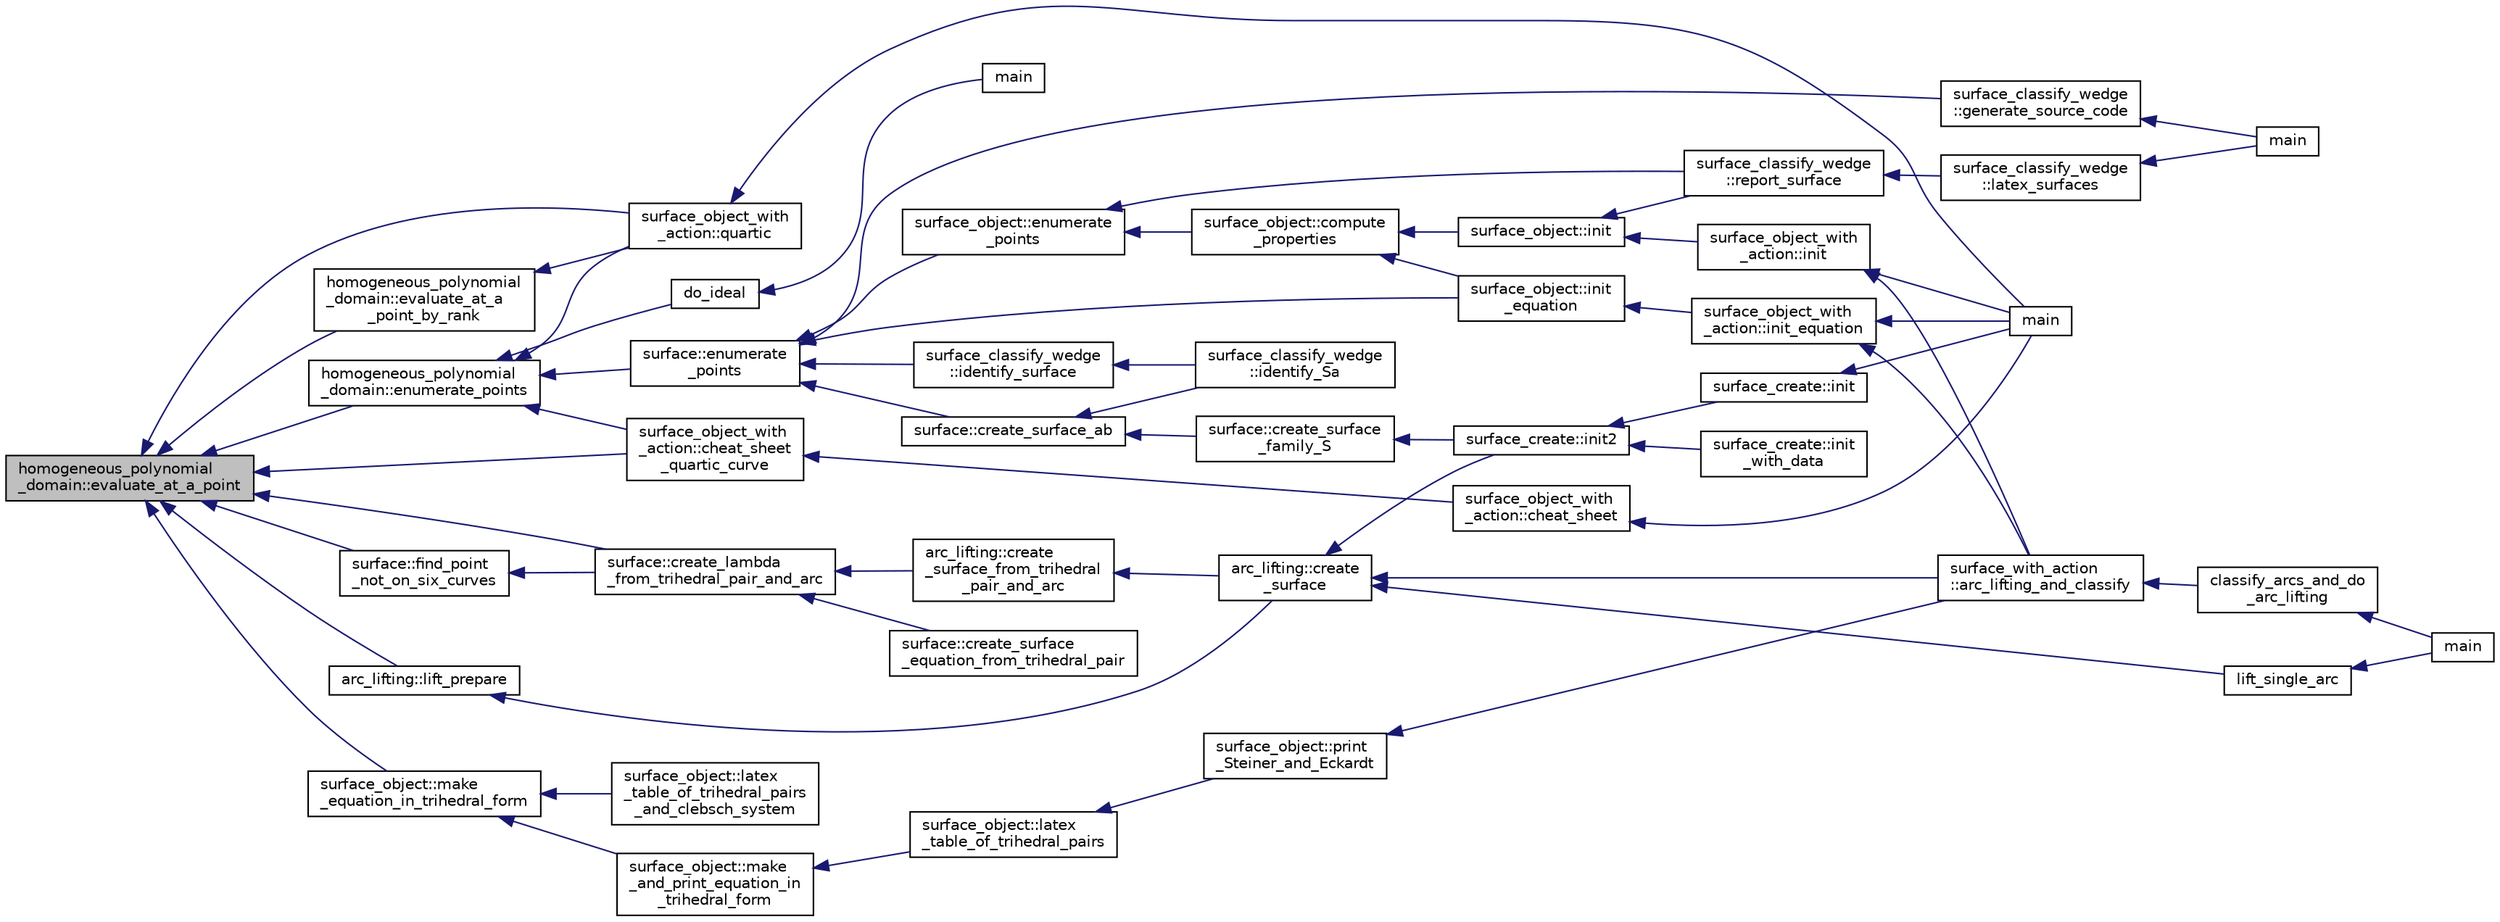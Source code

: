 digraph "homogeneous_polynomial_domain::evaluate_at_a_point"
{
  edge [fontname="Helvetica",fontsize="10",labelfontname="Helvetica",labelfontsize="10"];
  node [fontname="Helvetica",fontsize="10",shape=record];
  rankdir="LR";
  Node349 [label="homogeneous_polynomial\l_domain::evaluate_at_a_point",height=0.2,width=0.4,color="black", fillcolor="grey75", style="filled", fontcolor="black"];
  Node349 -> Node350 [dir="back",color="midnightblue",fontsize="10",style="solid",fontname="Helvetica"];
  Node350 [label="homogeneous_polynomial\l_domain::enumerate_points",height=0.2,width=0.4,color="black", fillcolor="white", style="filled",URL="$d2/da7/classhomogeneous__polynomial__domain.html#adc0868f632cc5662b7bfaf0b3d72268f"];
  Node350 -> Node351 [dir="back",color="midnightblue",fontsize="10",style="solid",fontname="Helvetica"];
  Node351 [label="do_ideal",height=0.2,width=0.4,color="black", fillcolor="white", style="filled",URL="$d4/d67/geometry_8h.html#a719f98ff45a1f8cbe0ff10a1954f0893"];
  Node351 -> Node352 [dir="back",color="midnightblue",fontsize="10",style="solid",fontname="Helvetica"];
  Node352 [label="main",height=0.2,width=0.4,color="black", fillcolor="white", style="filled",URL="$d0/d2f/process_8_c.html#a3c04138a5bfe5d72780bb7e82a18e627"];
  Node350 -> Node353 [dir="back",color="midnightblue",fontsize="10",style="solid",fontname="Helvetica"];
  Node353 [label="surface::enumerate\l_points",height=0.2,width=0.4,color="black", fillcolor="white", style="filled",URL="$d5/d88/classsurface.html#adc79cf9249a0bd3350b35a9c6bdd94d8"];
  Node353 -> Node354 [dir="back",color="midnightblue",fontsize="10",style="solid",fontname="Helvetica"];
  Node354 [label="surface::create_surface_ab",height=0.2,width=0.4,color="black", fillcolor="white", style="filled",URL="$d5/d88/classsurface.html#a9e0834d9fd3ea14957df1944ac40c847"];
  Node354 -> Node355 [dir="back",color="midnightblue",fontsize="10",style="solid",fontname="Helvetica"];
  Node355 [label="surface::create_surface\l_family_S",height=0.2,width=0.4,color="black", fillcolor="white", style="filled",URL="$d5/d88/classsurface.html#a820199c4eab279fad1085a308550fa8f"];
  Node355 -> Node356 [dir="back",color="midnightblue",fontsize="10",style="solid",fontname="Helvetica"];
  Node356 [label="surface_create::init2",height=0.2,width=0.4,color="black", fillcolor="white", style="filled",URL="$de/da4/classsurface__create.html#a0d600640f7dd62d5a6c36443effdab59"];
  Node356 -> Node357 [dir="back",color="midnightblue",fontsize="10",style="solid",fontname="Helvetica"];
  Node357 [label="surface_create::init\l_with_data",height=0.2,width=0.4,color="black", fillcolor="white", style="filled",URL="$de/da4/classsurface__create.html#a9226f687139676532adb1aa971fbade2"];
  Node356 -> Node358 [dir="back",color="midnightblue",fontsize="10",style="solid",fontname="Helvetica"];
  Node358 [label="surface_create::init",height=0.2,width=0.4,color="black", fillcolor="white", style="filled",URL="$de/da4/classsurface__create.html#ab0db5c12825f778e3caf8aa4da02eb06"];
  Node358 -> Node359 [dir="back",color="midnightblue",fontsize="10",style="solid",fontname="Helvetica"];
  Node359 [label="main",height=0.2,width=0.4,color="black", fillcolor="white", style="filled",URL="$d2/dfa/create__surface__main_8_c.html#a217dbf8b442f20279ea00b898af96f52"];
  Node354 -> Node360 [dir="back",color="midnightblue",fontsize="10",style="solid",fontname="Helvetica"];
  Node360 [label="surface_classify_wedge\l::identify_Sa",height=0.2,width=0.4,color="black", fillcolor="white", style="filled",URL="$d7/d5c/classsurface__classify__wedge.html#a8fdc22ea1850bd4da28ace84adb055a6"];
  Node353 -> Node361 [dir="back",color="midnightblue",fontsize="10",style="solid",fontname="Helvetica"];
  Node361 [label="surface_object::init\l_equation",height=0.2,width=0.4,color="black", fillcolor="white", style="filled",URL="$df/df8/classsurface__object.html#afd4f4d1accbf361897374bd18d571913"];
  Node361 -> Node362 [dir="back",color="midnightblue",fontsize="10",style="solid",fontname="Helvetica"];
  Node362 [label="surface_object_with\l_action::init_equation",height=0.2,width=0.4,color="black", fillcolor="white", style="filled",URL="$db/d28/classsurface__object__with__action.html#a310ce4189e50545dd67fa3652b8fd160"];
  Node362 -> Node359 [dir="back",color="midnightblue",fontsize="10",style="solid",fontname="Helvetica"];
  Node362 -> Node363 [dir="back",color="midnightblue",fontsize="10",style="solid",fontname="Helvetica"];
  Node363 [label="surface_with_action\l::arc_lifting_and_classify",height=0.2,width=0.4,color="black", fillcolor="white", style="filled",URL="$d8/df9/classsurface__with__action.html#a62a3948f830c59e09ef94937650a07a4"];
  Node363 -> Node364 [dir="back",color="midnightblue",fontsize="10",style="solid",fontname="Helvetica"];
  Node364 [label="classify_arcs_and_do\l_arc_lifting",height=0.2,width=0.4,color="black", fillcolor="white", style="filled",URL="$d6/dc3/arc__lifting__main_8_c.html#afdd7be16f16b8c71e9a72fe5f6a0b59c"];
  Node364 -> Node365 [dir="back",color="midnightblue",fontsize="10",style="solid",fontname="Helvetica"];
  Node365 [label="main",height=0.2,width=0.4,color="black", fillcolor="white", style="filled",URL="$d6/dc3/arc__lifting__main_8_c.html#a217dbf8b442f20279ea00b898af96f52"];
  Node353 -> Node366 [dir="back",color="midnightblue",fontsize="10",style="solid",fontname="Helvetica"];
  Node366 [label="surface_object::enumerate\l_points",height=0.2,width=0.4,color="black", fillcolor="white", style="filled",URL="$df/df8/classsurface__object.html#a001a13b6ea34dbe559033af634203466"];
  Node366 -> Node367 [dir="back",color="midnightblue",fontsize="10",style="solid",fontname="Helvetica"];
  Node367 [label="surface_object::compute\l_properties",height=0.2,width=0.4,color="black", fillcolor="white", style="filled",URL="$df/df8/classsurface__object.html#ad6c02c3c1432f8adfe49932041ce1b20"];
  Node367 -> Node361 [dir="back",color="midnightblue",fontsize="10",style="solid",fontname="Helvetica"];
  Node367 -> Node368 [dir="back",color="midnightblue",fontsize="10",style="solid",fontname="Helvetica"];
  Node368 [label="surface_object::init",height=0.2,width=0.4,color="black", fillcolor="white", style="filled",URL="$df/df8/classsurface__object.html#ae51d9ac0a3853bc07908ac48ffa6e0d2"];
  Node368 -> Node369 [dir="back",color="midnightblue",fontsize="10",style="solid",fontname="Helvetica"];
  Node369 [label="surface_classify_wedge\l::report_surface",height=0.2,width=0.4,color="black", fillcolor="white", style="filled",URL="$d7/d5c/classsurface__classify__wedge.html#ad577d435c4726d0a35c10b2f8d4ed00c"];
  Node369 -> Node370 [dir="back",color="midnightblue",fontsize="10",style="solid",fontname="Helvetica"];
  Node370 [label="surface_classify_wedge\l::latex_surfaces",height=0.2,width=0.4,color="black", fillcolor="white", style="filled",URL="$d7/d5c/classsurface__classify__wedge.html#a5698763ece48d6f0a605527ca62429c5"];
  Node370 -> Node371 [dir="back",color="midnightblue",fontsize="10",style="solid",fontname="Helvetica"];
  Node371 [label="main",height=0.2,width=0.4,color="black", fillcolor="white", style="filled",URL="$df/df8/surface__classify_8_c.html#a217dbf8b442f20279ea00b898af96f52"];
  Node368 -> Node372 [dir="back",color="midnightblue",fontsize="10",style="solid",fontname="Helvetica"];
  Node372 [label="surface_object_with\l_action::init",height=0.2,width=0.4,color="black", fillcolor="white", style="filled",URL="$db/d28/classsurface__object__with__action.html#a65085da19618def3909b0f4bc27cba8a"];
  Node372 -> Node359 [dir="back",color="midnightblue",fontsize="10",style="solid",fontname="Helvetica"];
  Node372 -> Node363 [dir="back",color="midnightblue",fontsize="10",style="solid",fontname="Helvetica"];
  Node366 -> Node369 [dir="back",color="midnightblue",fontsize="10",style="solid",fontname="Helvetica"];
  Node353 -> Node373 [dir="back",color="midnightblue",fontsize="10",style="solid",fontname="Helvetica"];
  Node373 [label="surface_classify_wedge\l::identify_surface",height=0.2,width=0.4,color="black", fillcolor="white", style="filled",URL="$d7/d5c/classsurface__classify__wedge.html#a0ee820a0324434792bd5362b4606de80"];
  Node373 -> Node360 [dir="back",color="midnightblue",fontsize="10",style="solid",fontname="Helvetica"];
  Node353 -> Node374 [dir="back",color="midnightblue",fontsize="10",style="solid",fontname="Helvetica"];
  Node374 [label="surface_classify_wedge\l::generate_source_code",height=0.2,width=0.4,color="black", fillcolor="white", style="filled",URL="$d7/d5c/classsurface__classify__wedge.html#a4cb31d5e7747571177fbdedf79631fd9"];
  Node374 -> Node371 [dir="back",color="midnightblue",fontsize="10",style="solid",fontname="Helvetica"];
  Node350 -> Node375 [dir="back",color="midnightblue",fontsize="10",style="solid",fontname="Helvetica"];
  Node375 [label="surface_object_with\l_action::quartic",height=0.2,width=0.4,color="black", fillcolor="white", style="filled",URL="$db/d28/classsurface__object__with__action.html#a0143b698eb050332a79ed95f7d274ada"];
  Node375 -> Node359 [dir="back",color="midnightblue",fontsize="10",style="solid",fontname="Helvetica"];
  Node350 -> Node376 [dir="back",color="midnightblue",fontsize="10",style="solid",fontname="Helvetica"];
  Node376 [label="surface_object_with\l_action::cheat_sheet\l_quartic_curve",height=0.2,width=0.4,color="black", fillcolor="white", style="filled",URL="$db/d28/classsurface__object__with__action.html#a7f42e37fc76dd9b6b113e35c2b886b36"];
  Node376 -> Node377 [dir="back",color="midnightblue",fontsize="10",style="solid",fontname="Helvetica"];
  Node377 [label="surface_object_with\l_action::cheat_sheet",height=0.2,width=0.4,color="black", fillcolor="white", style="filled",URL="$db/d28/classsurface__object__with__action.html#a13371a6bb26f27759adcc0f7292b12d2"];
  Node377 -> Node359 [dir="back",color="midnightblue",fontsize="10",style="solid",fontname="Helvetica"];
  Node349 -> Node378 [dir="back",color="midnightblue",fontsize="10",style="solid",fontname="Helvetica"];
  Node378 [label="homogeneous_polynomial\l_domain::evaluate_at_a\l_point_by_rank",height=0.2,width=0.4,color="black", fillcolor="white", style="filled",URL="$d2/da7/classhomogeneous__polynomial__domain.html#ae0bde037e3b48c69c7bd2b719eee5489"];
  Node378 -> Node375 [dir="back",color="midnightblue",fontsize="10",style="solid",fontname="Helvetica"];
  Node349 -> Node379 [dir="back",color="midnightblue",fontsize="10",style="solid",fontname="Helvetica"];
  Node379 [label="surface::create_lambda\l_from_trihedral_pair_and_arc",height=0.2,width=0.4,color="black", fillcolor="white", style="filled",URL="$d5/d88/classsurface.html#adb7f42b89cea8b8b3b63e0b02f925e59"];
  Node379 -> Node380 [dir="back",color="midnightblue",fontsize="10",style="solid",fontname="Helvetica"];
  Node380 [label="surface::create_surface\l_equation_from_trihedral_pair",height=0.2,width=0.4,color="black", fillcolor="white", style="filled",URL="$d5/d88/classsurface.html#a39c89c2c3826d0d79d54ec69fb35a35e"];
  Node379 -> Node381 [dir="back",color="midnightblue",fontsize="10",style="solid",fontname="Helvetica"];
  Node381 [label="arc_lifting::create\l_surface_from_trihedral\l_pair_and_arc",height=0.2,width=0.4,color="black", fillcolor="white", style="filled",URL="$dc/db7/classarc__lifting.html#a947fc1f7d5456a5654eef22b14c70317"];
  Node381 -> Node382 [dir="back",color="midnightblue",fontsize="10",style="solid",fontname="Helvetica"];
  Node382 [label="arc_lifting::create\l_surface",height=0.2,width=0.4,color="black", fillcolor="white", style="filled",URL="$dc/db7/classarc__lifting.html#a2b1fd46281de9ff3fef00fc122d39b2b"];
  Node382 -> Node383 [dir="back",color="midnightblue",fontsize="10",style="solid",fontname="Helvetica"];
  Node383 [label="lift_single_arc",height=0.2,width=0.4,color="black", fillcolor="white", style="filled",URL="$d6/dc3/arc__lifting__main_8_c.html#a0bdc148f70112959722a40cf9758d54b"];
  Node383 -> Node365 [dir="back",color="midnightblue",fontsize="10",style="solid",fontname="Helvetica"];
  Node382 -> Node356 [dir="back",color="midnightblue",fontsize="10",style="solid",fontname="Helvetica"];
  Node382 -> Node363 [dir="back",color="midnightblue",fontsize="10",style="solid",fontname="Helvetica"];
  Node349 -> Node384 [dir="back",color="midnightblue",fontsize="10",style="solid",fontname="Helvetica"];
  Node384 [label="surface::find_point\l_not_on_six_curves",height=0.2,width=0.4,color="black", fillcolor="white", style="filled",URL="$d5/d88/classsurface.html#af88fb1ad052ac4c860b78a285f9c7b61"];
  Node384 -> Node379 [dir="back",color="midnightblue",fontsize="10",style="solid",fontname="Helvetica"];
  Node349 -> Node385 [dir="back",color="midnightblue",fontsize="10",style="solid",fontname="Helvetica"];
  Node385 [label="surface_object::make\l_equation_in_trihedral_form",height=0.2,width=0.4,color="black", fillcolor="white", style="filled",URL="$df/df8/classsurface__object.html#a27fe2b23c959d65da1c1cac88a38ca08"];
  Node385 -> Node386 [dir="back",color="midnightblue",fontsize="10",style="solid",fontname="Helvetica"];
  Node386 [label="surface_object::latex\l_table_of_trihedral_pairs\l_and_clebsch_system",height=0.2,width=0.4,color="black", fillcolor="white", style="filled",URL="$df/df8/classsurface__object.html#a174ac7ffea380b2c2593fbe540da38c4"];
  Node385 -> Node387 [dir="back",color="midnightblue",fontsize="10",style="solid",fontname="Helvetica"];
  Node387 [label="surface_object::make\l_and_print_equation_in\l_trihedral_form",height=0.2,width=0.4,color="black", fillcolor="white", style="filled",URL="$df/df8/classsurface__object.html#a02b3921d146d4b171a0f5e45e08cd8fc"];
  Node387 -> Node388 [dir="back",color="midnightblue",fontsize="10",style="solid",fontname="Helvetica"];
  Node388 [label="surface_object::latex\l_table_of_trihedral_pairs",height=0.2,width=0.4,color="black", fillcolor="white", style="filled",URL="$df/df8/classsurface__object.html#ae64b2ea950f99fb467960a0f2cbe7aa7"];
  Node388 -> Node389 [dir="back",color="midnightblue",fontsize="10",style="solid",fontname="Helvetica"];
  Node389 [label="surface_object::print\l_Steiner_and_Eckardt",height=0.2,width=0.4,color="black", fillcolor="white", style="filled",URL="$df/df8/classsurface__object.html#af36e1817621bcc3f1d652d0adc6edece"];
  Node389 -> Node363 [dir="back",color="midnightblue",fontsize="10",style="solid",fontname="Helvetica"];
  Node349 -> Node390 [dir="back",color="midnightblue",fontsize="10",style="solid",fontname="Helvetica"];
  Node390 [label="arc_lifting::lift_prepare",height=0.2,width=0.4,color="black", fillcolor="white", style="filled",URL="$dc/db7/classarc__lifting.html#a5faae15fa91aadc062307cafedd52286"];
  Node390 -> Node382 [dir="back",color="midnightblue",fontsize="10",style="solid",fontname="Helvetica"];
  Node349 -> Node375 [dir="back",color="midnightblue",fontsize="10",style="solid",fontname="Helvetica"];
  Node349 -> Node376 [dir="back",color="midnightblue",fontsize="10",style="solid",fontname="Helvetica"];
}
